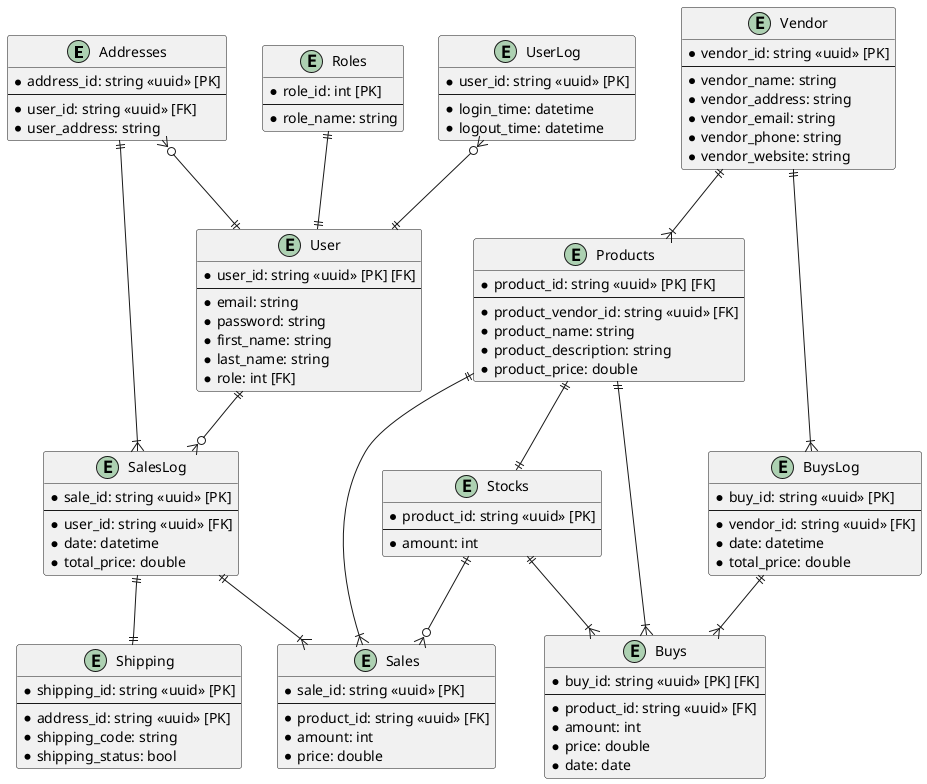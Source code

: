 @startuml salesphere

entity "Addresses" as addresses {
	*address_id: string <<uuid>> [PK]
	--
	*user_id: string <<uuid>> [FK]
	*user_address: string
}

entity "Roles" as roles {
	*role_id: int [PK]
	--
	*role_name: string
}

entity "User" as usr {
	*user_id: string <<uuid>> [PK] [FK]
	--
	*email: string
	*password: string
	*first_name: string
	*last_name: string
	*role: int [FK]
}

entity "UserLog" as user_log {
	*user_id: string <<uuid>> [PK]
	--
	*login_time: datetime
	*logout_time: datetime
}

entity "Sales" as sales {
	*sale_id: string <<uuid>> [PK]
	--
	*product_id: string <<uuid>> [FK]
	*amount: int
	*price: double
}

entity "SalesLog" as sales_log {
	*sale_id: string <<uuid>> [PK]
	--
	*user_id: string <<uuid>> [FK]
	*date: datetime
	*total_price: double
}

entity "Shipping" as shipping {
	*shipping_id: string <<uuid>> [PK]
	--
	*address_id: string <<uuid>> [PK]
	*shipping_code: string
	*shipping_status: bool
}

entity "Vendor" as vendor {
	*vendor_id: string <<uuid>> [PK]
	--
	*vendor_name: string
	*vendor_address: string
	*vendor_email: string
	*vendor_phone: string
	*vendor_website: string
}

entity "Stocks" as stocks {
	*product_id: string <<uuid>> [PK]
	--
	*amount: int
}

entity "Products" as products {
	*product_id: string <<uuid>> [PK] [FK]
	--
	*product_vendor_id: string <<uuid>> [FK]
	*product_name: string
	*product_description: string
	*product_price: double
}


entity "Buys" as buys {
	*buy_id: string <<uuid>> [PK] [FK]
	--
	*product_id: string <<uuid>> [FK]
	*amount: int
	*price: double
	*date: date
}

entity "BuysLog" as buys_log {
	*buy_id: string <<uuid>> [PK]
	--
	*vendor_id: string <<uuid>> [FK]
	*date: datetime
	*total_price: double
}

roles ||--|| usr
user_log }o--|| usr
addresses }o--|| usr

addresses ||--|{ sales_log

usr ||--o{ sales_log

sales_log ||--|{ sales
sales_log ||--|| shipping

vendor ||--|{ products
vendor ||--|{ buys_log

buys_log ||--|{ buys


products ||--|{ sales
products ||--|{ buys
products ||--|| stocks

stocks ||--o{ sales
stocks ||--|{ buys

@enduml
